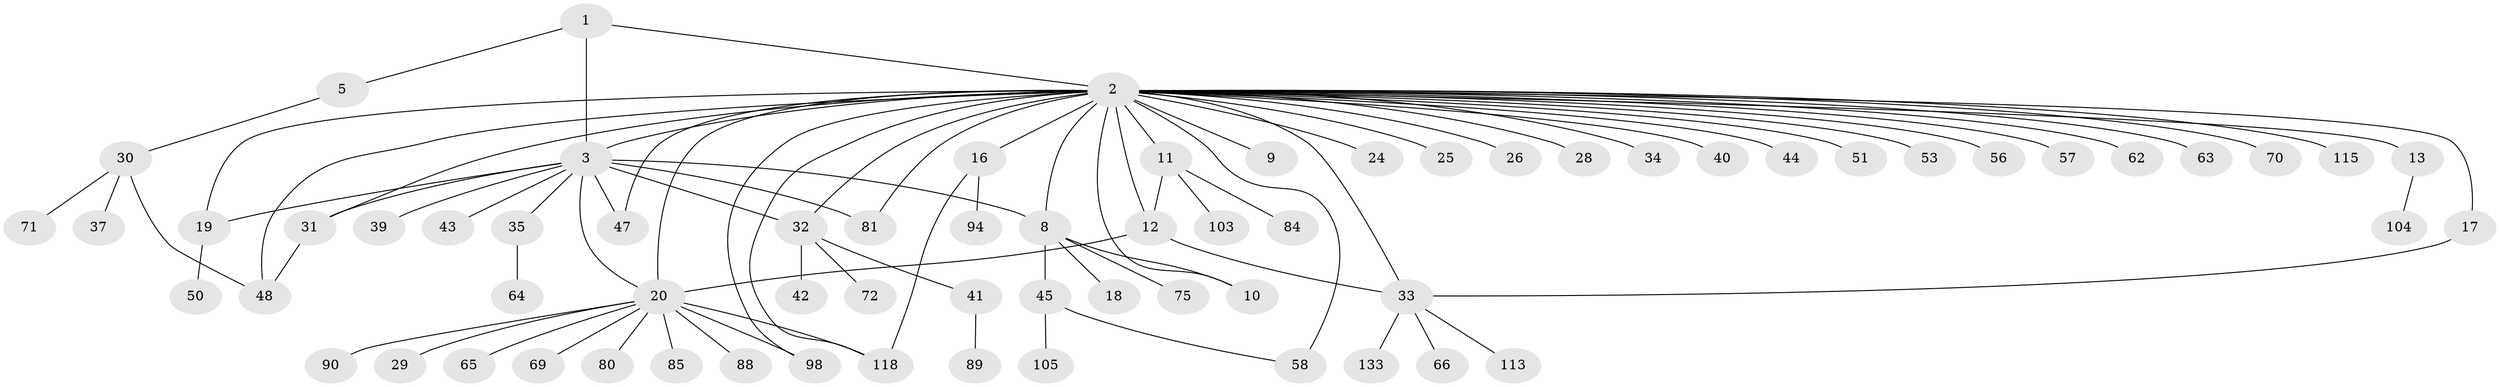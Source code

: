 // original degree distribution, {4: 0.051470588235294115, 14: 0.014705882352941176, 13: 0.014705882352941176, 20: 0.007352941176470588, 2: 0.19852941176470587, 9: 0.007352941176470588, 1: 0.5367647058823529, 7: 0.014705882352941176, 15: 0.007352941176470588, 5: 0.022058823529411766, 3: 0.08823529411764706, 16: 0.007352941176470588, 8: 0.007352941176470588, 6: 0.014705882352941176, 12: 0.007352941176470588}
// Generated by graph-tools (version 1.1) at 2025/14/03/09/25 04:14:46]
// undirected, 68 vertices, 86 edges
graph export_dot {
graph [start="1"]
  node [color=gray90,style=filled];
  1 [super="+114"];
  2 [super="+4+6+83+54"];
  3 [super="+116+93+38+23+22+52"];
  5;
  8 [super="+73+117+21"];
  9;
  10;
  11;
  12 [super="+15+60"];
  13;
  16;
  17 [super="+59+68"];
  18 [super="+55+61"];
  19;
  20 [super="+27+36"];
  24;
  25 [super="+112"];
  26;
  28;
  29;
  30 [super="+99+123+135"];
  31;
  32 [super="+46+92+111+101+121"];
  33;
  34;
  35;
  37;
  39;
  40;
  41;
  42;
  43;
  44;
  45;
  47;
  48 [super="+77+136+76"];
  50;
  51;
  53 [super="+109"];
  56;
  57;
  58;
  62;
  63;
  64;
  65 [super="+126"];
  66;
  69;
  70;
  71;
  72;
  75;
  80;
  81 [super="+127+128"];
  84;
  85;
  88;
  89;
  90;
  94;
  98;
  103;
  104;
  105;
  113;
  115;
  118 [super="+129"];
  133;
  1 -- 2;
  1 -- 3;
  1 -- 5;
  2 -- 9;
  2 -- 12 [weight=5];
  2 -- 16 [weight=2];
  2 -- 17;
  2 -- 19;
  2 -- 20 [weight=5];
  2 -- 28;
  2 -- 44;
  2 -- 63 [weight=2];
  2 -- 3 [weight=7];
  2 -- 8 [weight=3];
  2 -- 10;
  2 -- 11;
  2 -- 24 [weight=2];
  2 -- 25 [weight=2];
  2 -- 26;
  2 -- 31;
  2 -- 33;
  2 -- 34;
  2 -- 40 [weight=2];
  2 -- 47;
  2 -- 53;
  2 -- 118;
  2 -- 56;
  2 -- 58 [weight=2];
  2 -- 70;
  2 -- 13;
  2 -- 81;
  2 -- 32 [weight=2];
  2 -- 98;
  2 -- 48;
  2 -- 51;
  2 -- 115;
  2 -- 57;
  2 -- 62;
  3 -- 8 [weight=2];
  3 -- 19;
  3 -- 39;
  3 -- 43;
  3 -- 32 [weight=2];
  3 -- 81;
  3 -- 35;
  3 -- 47;
  3 -- 20;
  3 -- 31;
  5 -- 30;
  8 -- 10;
  8 -- 18;
  8 -- 45 [weight=2];
  8 -- 75;
  11 -- 84;
  11 -- 103;
  11 -- 12;
  12 -- 33;
  12 -- 20;
  13 -- 104;
  16 -- 94;
  16 -- 118;
  17 -- 33;
  19 -- 50;
  20 -- 29;
  20 -- 65;
  20 -- 69;
  20 -- 85;
  20 -- 88;
  20 -- 90;
  20 -- 98;
  20 -- 118;
  20 -- 80;
  30 -- 37;
  30 -- 71;
  30 -- 48;
  31 -- 48;
  32 -- 41;
  32 -- 42;
  32 -- 72;
  33 -- 66;
  33 -- 113;
  33 -- 133;
  35 -- 64;
  41 -- 89;
  45 -- 58;
  45 -- 105;
}
